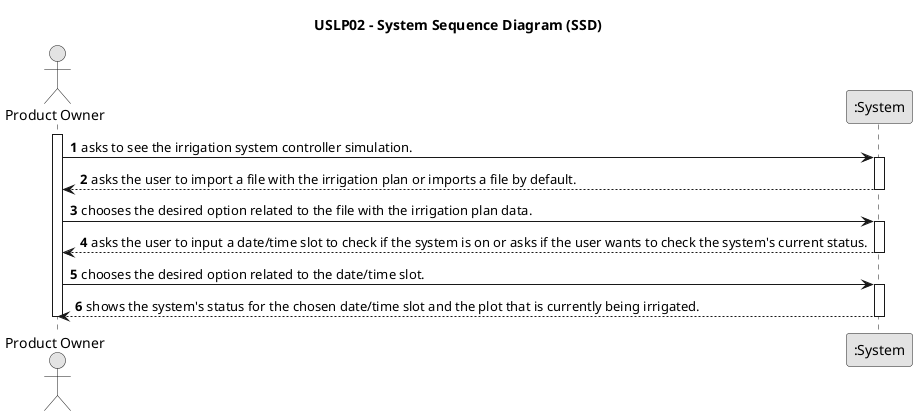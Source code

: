 @startuml
skinparam monochrome true
skinparam packageStyle rectangle
skinparam shadowing false

title USLP02 - System Sequence Diagram (SSD)

autonumber

actor "Product Owner" as ProductOwner
participant ":System" as System

activate ProductOwner

    ProductOwner -> System: asks to see the irrigation system controller simulation.
    activate System

        System --> ProductOwner: asks the user to import a file with the irrigation plan or imports a file by default.
    deactivate System

    ProductOwner -> System: chooses the desired option related to the file with the irrigation plan data.
    activate System

        System --> ProductOwner: asks the user to input a date/time slot to check if the system is on or asks if the user wants to check the system's current status.
    deactivate System

    ProductOwner -> System: chooses the desired option related to the date/time slot.
    activate System

        System --> ProductOwner: shows the system's status for the chosen date/time slot and the plot that is currently being irrigated.
    deactivate System

deactivate ProductOwner

@enduml